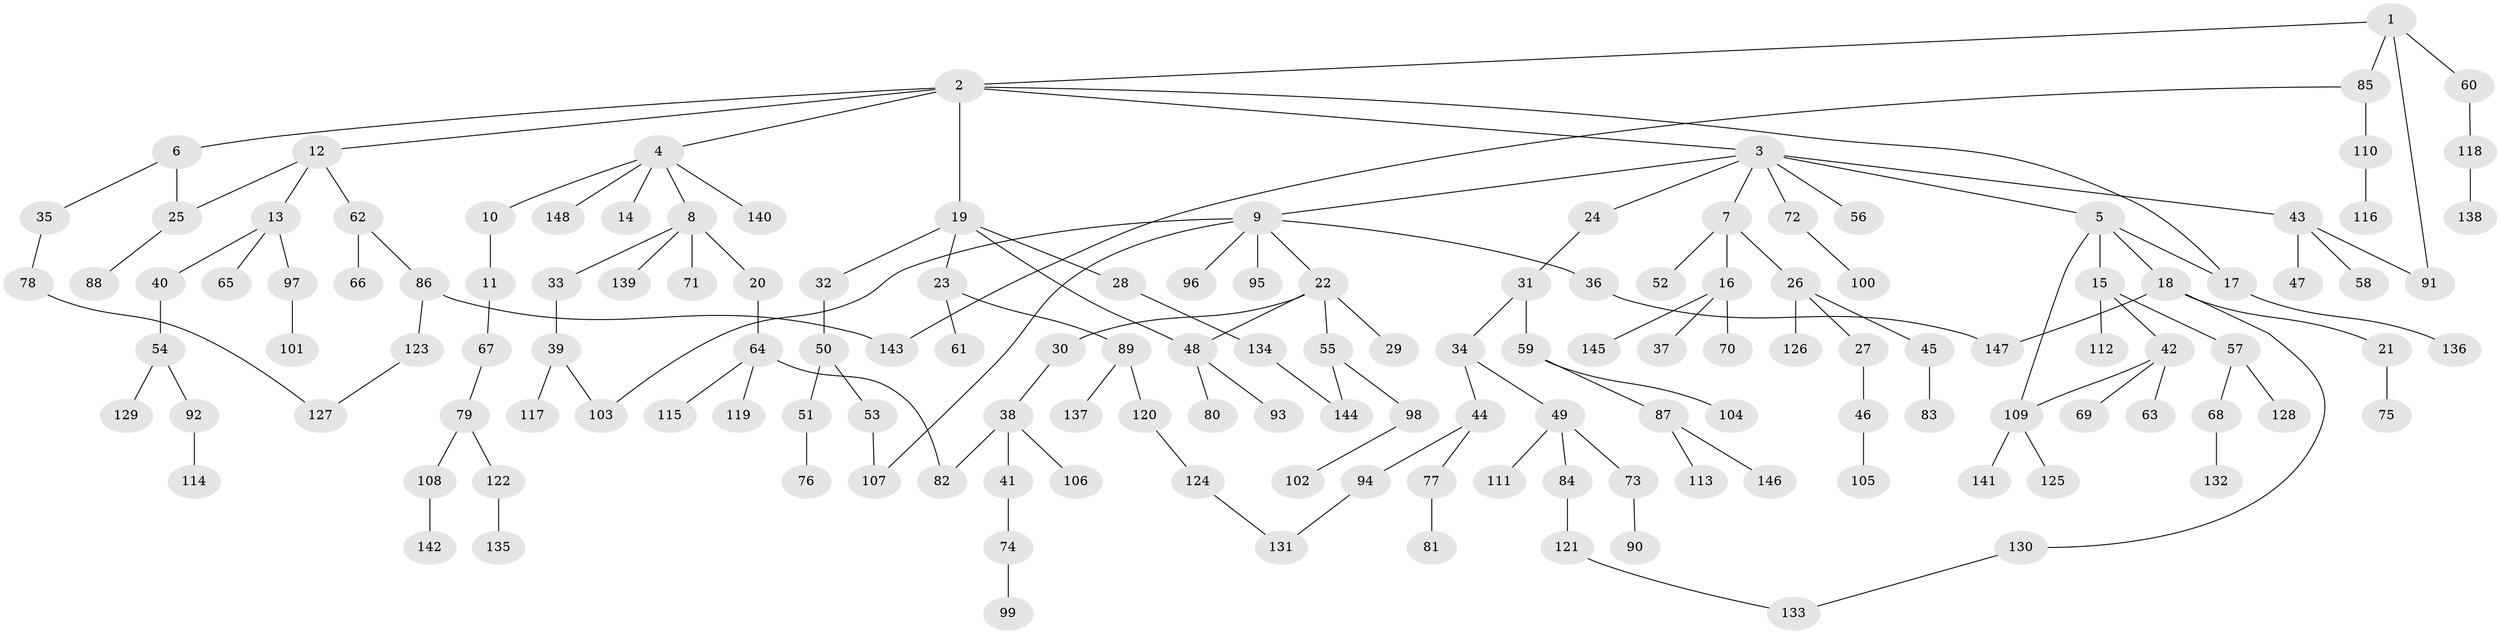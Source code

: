 // Generated by graph-tools (version 1.1) at 2025/49/03/09/25 03:49:16]
// undirected, 148 vertices, 161 edges
graph export_dot {
graph [start="1"]
  node [color=gray90,style=filled];
  1;
  2;
  3;
  4;
  5;
  6;
  7;
  8;
  9;
  10;
  11;
  12;
  13;
  14;
  15;
  16;
  17;
  18;
  19;
  20;
  21;
  22;
  23;
  24;
  25;
  26;
  27;
  28;
  29;
  30;
  31;
  32;
  33;
  34;
  35;
  36;
  37;
  38;
  39;
  40;
  41;
  42;
  43;
  44;
  45;
  46;
  47;
  48;
  49;
  50;
  51;
  52;
  53;
  54;
  55;
  56;
  57;
  58;
  59;
  60;
  61;
  62;
  63;
  64;
  65;
  66;
  67;
  68;
  69;
  70;
  71;
  72;
  73;
  74;
  75;
  76;
  77;
  78;
  79;
  80;
  81;
  82;
  83;
  84;
  85;
  86;
  87;
  88;
  89;
  90;
  91;
  92;
  93;
  94;
  95;
  96;
  97;
  98;
  99;
  100;
  101;
  102;
  103;
  104;
  105;
  106;
  107;
  108;
  109;
  110;
  111;
  112;
  113;
  114;
  115;
  116;
  117;
  118;
  119;
  120;
  121;
  122;
  123;
  124;
  125;
  126;
  127;
  128;
  129;
  130;
  131;
  132;
  133;
  134;
  135;
  136;
  137;
  138;
  139;
  140;
  141;
  142;
  143;
  144;
  145;
  146;
  147;
  148;
  1 -- 2;
  1 -- 60;
  1 -- 85;
  1 -- 91;
  2 -- 3;
  2 -- 4;
  2 -- 6;
  2 -- 12;
  2 -- 19;
  2 -- 17;
  3 -- 5;
  3 -- 7;
  3 -- 9;
  3 -- 24;
  3 -- 43;
  3 -- 56;
  3 -- 72;
  4 -- 8;
  4 -- 10;
  4 -- 14;
  4 -- 140;
  4 -- 148;
  5 -- 15;
  5 -- 17;
  5 -- 18;
  5 -- 109;
  6 -- 25;
  6 -- 35;
  7 -- 16;
  7 -- 26;
  7 -- 52;
  8 -- 20;
  8 -- 33;
  8 -- 71;
  8 -- 139;
  9 -- 22;
  9 -- 36;
  9 -- 95;
  9 -- 96;
  9 -- 107;
  9 -- 103;
  10 -- 11;
  11 -- 67;
  12 -- 13;
  12 -- 62;
  12 -- 25;
  13 -- 40;
  13 -- 65;
  13 -- 97;
  15 -- 42;
  15 -- 57;
  15 -- 112;
  16 -- 37;
  16 -- 70;
  16 -- 145;
  17 -- 136;
  18 -- 21;
  18 -- 130;
  18 -- 147;
  19 -- 23;
  19 -- 28;
  19 -- 32;
  19 -- 48;
  20 -- 64;
  21 -- 75;
  22 -- 29;
  22 -- 30;
  22 -- 55;
  22 -- 48;
  23 -- 61;
  23 -- 89;
  24 -- 31;
  25 -- 88;
  26 -- 27;
  26 -- 45;
  26 -- 126;
  27 -- 46;
  28 -- 134;
  30 -- 38;
  31 -- 34;
  31 -- 59;
  32 -- 50;
  33 -- 39;
  34 -- 44;
  34 -- 49;
  35 -- 78;
  36 -- 147;
  38 -- 41;
  38 -- 82;
  38 -- 106;
  39 -- 103;
  39 -- 117;
  40 -- 54;
  41 -- 74;
  42 -- 63;
  42 -- 69;
  42 -- 109;
  43 -- 47;
  43 -- 58;
  43 -- 91;
  44 -- 77;
  44 -- 94;
  45 -- 83;
  46 -- 105;
  48 -- 80;
  48 -- 93;
  49 -- 73;
  49 -- 84;
  49 -- 111;
  50 -- 51;
  50 -- 53;
  51 -- 76;
  53 -- 107;
  54 -- 92;
  54 -- 129;
  55 -- 98;
  55 -- 144;
  57 -- 68;
  57 -- 128;
  59 -- 87;
  59 -- 104;
  60 -- 118;
  62 -- 66;
  62 -- 86;
  64 -- 115;
  64 -- 119;
  64 -- 82;
  67 -- 79;
  68 -- 132;
  72 -- 100;
  73 -- 90;
  74 -- 99;
  77 -- 81;
  78 -- 127;
  79 -- 108;
  79 -- 122;
  84 -- 121;
  85 -- 110;
  85 -- 143;
  86 -- 123;
  86 -- 143;
  87 -- 113;
  87 -- 146;
  89 -- 120;
  89 -- 137;
  92 -- 114;
  94 -- 131;
  97 -- 101;
  98 -- 102;
  108 -- 142;
  109 -- 125;
  109 -- 141;
  110 -- 116;
  118 -- 138;
  120 -- 124;
  121 -- 133;
  122 -- 135;
  123 -- 127;
  124 -- 131;
  130 -- 133;
  134 -- 144;
}
